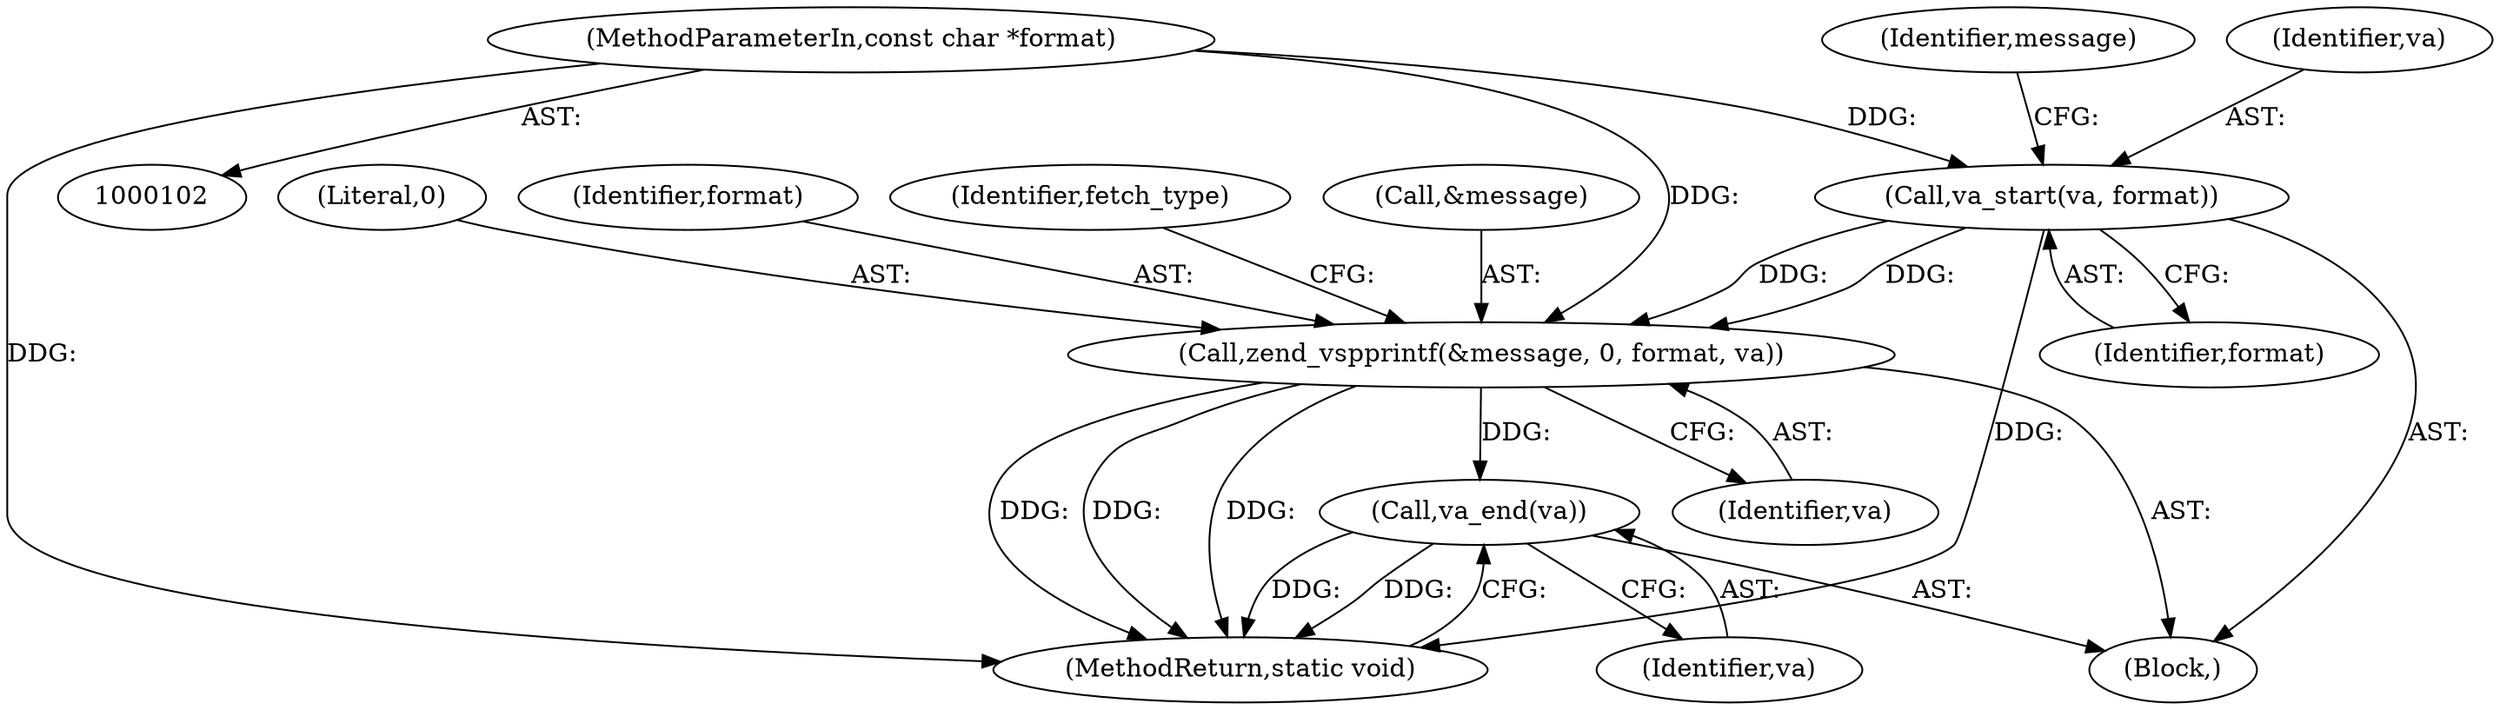 digraph "0_php-src_b101a6bbd4f2181c360bd38e7683df4a03cba83e@pointer" {
"1000112" [label="(Call,va_start(va, format))"];
"1000105" [label="(MethodParameterIn,const char *format)"];
"1000115" [label="(Call,zend_vspprintf(&message, 0, format, va))"];
"1000138" [label="(Call,va_end(va))"];
"1000106" [label="(Block,)"];
"1000138" [label="(Call,va_end(va))"];
"1000117" [label="(Identifier,message)"];
"1000118" [label="(Literal,0)"];
"1000105" [label="(MethodParameterIn,const char *format)"];
"1000139" [label="(Identifier,va)"];
"1000112" [label="(Call,va_start(va, format))"];
"1000113" [label="(Identifier,va)"];
"1000120" [label="(Identifier,va)"];
"1000119" [label="(Identifier,format)"];
"1000123" [label="(Identifier,fetch_type)"];
"1000140" [label="(MethodReturn,static void)"];
"1000116" [label="(Call,&message)"];
"1000114" [label="(Identifier,format)"];
"1000115" [label="(Call,zend_vspprintf(&message, 0, format, va))"];
"1000112" -> "1000106"  [label="AST: "];
"1000112" -> "1000114"  [label="CFG: "];
"1000113" -> "1000112"  [label="AST: "];
"1000114" -> "1000112"  [label="AST: "];
"1000117" -> "1000112"  [label="CFG: "];
"1000112" -> "1000140"  [label="DDG: "];
"1000105" -> "1000112"  [label="DDG: "];
"1000112" -> "1000115"  [label="DDG: "];
"1000112" -> "1000115"  [label="DDG: "];
"1000105" -> "1000102"  [label="AST: "];
"1000105" -> "1000140"  [label="DDG: "];
"1000105" -> "1000115"  [label="DDG: "];
"1000115" -> "1000106"  [label="AST: "];
"1000115" -> "1000120"  [label="CFG: "];
"1000116" -> "1000115"  [label="AST: "];
"1000118" -> "1000115"  [label="AST: "];
"1000119" -> "1000115"  [label="AST: "];
"1000120" -> "1000115"  [label="AST: "];
"1000123" -> "1000115"  [label="CFG: "];
"1000115" -> "1000140"  [label="DDG: "];
"1000115" -> "1000140"  [label="DDG: "];
"1000115" -> "1000140"  [label="DDG: "];
"1000115" -> "1000138"  [label="DDG: "];
"1000138" -> "1000106"  [label="AST: "];
"1000138" -> "1000139"  [label="CFG: "];
"1000139" -> "1000138"  [label="AST: "];
"1000140" -> "1000138"  [label="CFG: "];
"1000138" -> "1000140"  [label="DDG: "];
"1000138" -> "1000140"  [label="DDG: "];
}
